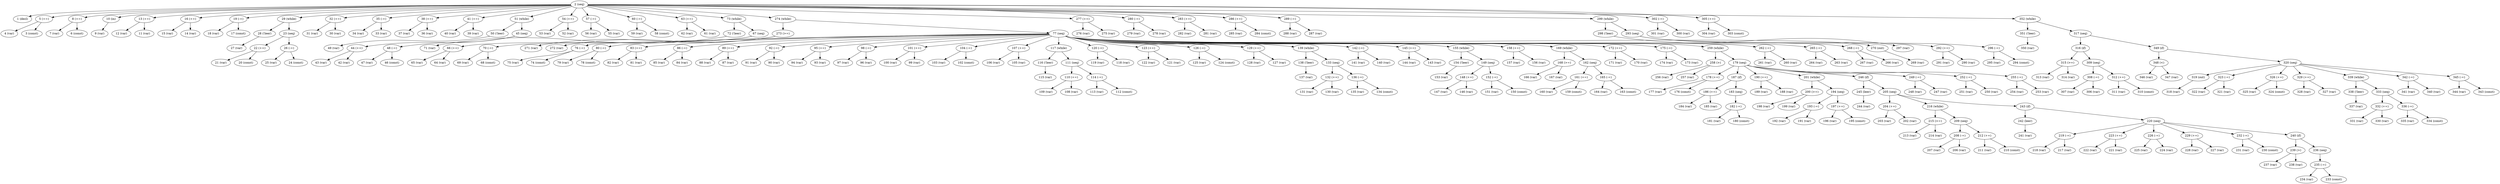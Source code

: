 digraph {
2[label="2 (seq)"]
1[label="1 (decl)"]
2 -> 1
5[label="5 (+=)"]
4[label="4 (var)"]
5 -> 4
3[label="3 (const)"]
5 -> 3
2 -> 5
8[label="8 (+=)"]
7[label="7 (var)"]
8 -> 7
6[label="6 (const)"]
8 -> 6
2 -> 8
10[label="10 (in)"]
9[label="9 (var)"]
10 -> 9
2 -> 10
13[label="13 (+=)"]
12[label="12 (var)"]
13 -> 12
11[label="11 (var)"]
13 -> 11
2 -> 13
16[label="16 (+=)"]
15[label="15 (var)"]
16 -> 15
14[label="14 (var)"]
16 -> 14
2 -> 16
19[label="19 (-=)"]
18[label="18 (var)"]
19 -> 18
17[label="17 (const)"]
19 -> 17
2 -> 19
29[label="29 (while)"]
28[label="28 (!leer)"]
27[label="27 (var)"]
28 -> 27
29 -> 28
23[label="23 (seq)"]
22[label="22 (+=)"]
21[label="21 (var)"]
22 -> 21
20[label="20 (const)"]
22 -> 20
23 -> 22
26[label="26 (-=)"]
25[label="25 (var)"]
26 -> 25
24[label="24 (const)"]
26 -> 24
23 -> 26
29 -> 23
2 -> 29
32[label="32 (+=)"]
31[label="31 (var)"]
32 -> 31
30[label="30 (var)"]
32 -> 30
2 -> 32
35[label="35 (-=)"]
34[label="34 (var)"]
35 -> 34
33[label="33 (var)"]
35 -> 33
2 -> 35
38[label="38 (+=)"]
37[label="37 (var)"]
38 -> 37
36[label="36 (var)"]
38 -> 36
2 -> 38
41[label="41 (+=)"]
40[label="40 (var)"]
41 -> 40
39[label="39 (var)"]
41 -> 39
2 -> 41
51[label="51 (while)"]
50[label="50 (!leer)"]
49[label="49 (var)"]
50 -> 49
51 -> 50
45[label="45 (seq)"]
44[label="44 (+=)"]
43[label="43 (var)"]
44 -> 43
42[label="42 (var)"]
44 -> 42
45 -> 44
48[label="48 (-=)"]
47[label="47 (var)"]
48 -> 47
46[label="46 (const)"]
48 -> 46
45 -> 48
51 -> 45
2 -> 51
54[label="54 (+=)"]
53[label="53 (var)"]
54 -> 53
52[label="52 (var)"]
54 -> 52
2 -> 54
57[label="57 (-=)"]
56[label="56 (var)"]
57 -> 56
55[label="55 (var)"]
57 -> 55
2 -> 57
60[label="60 (-=)"]
59[label="59 (var)"]
60 -> 59
58[label="58 (const)"]
60 -> 58
2 -> 60
63[label="63 (+=)"]
62[label="62 (var)"]
63 -> 62
61[label="61 (var)"]
63 -> 61
2 -> 63
73[label="73 (while)"]
72[label="72 (!leer)"]
71[label="71 (var)"]
72 -> 71
73 -> 72
67[label="67 (seq)"]
66[label="66 (+=)"]
65[label="65 (var)"]
66 -> 65
64[label="64 (var)"]
66 -> 64
67 -> 66
70[label="70 (-=)"]
69[label="69 (var)"]
70 -> 69
68[label="68 (const)"]
70 -> 68
67 -> 70
73 -> 67
2 -> 73
274[label="274 (while)"]
273[label="273 (>=)"]
271[label="271 (var)"]
273 -> 271
272[label="272 (var)"]
273 -> 272
274 -> 273
77[label="77 (seq)"]
76[label="76 (-=)"]
75[label="75 (var)"]
76 -> 75
74[label="74 (const)"]
76 -> 74
77 -> 76
80[label="80 (-=)"]
79[label="79 (var)"]
80 -> 79
78[label="78 (const)"]
80 -> 78
77 -> 80
83[label="83 (+=)"]
82[label="82 (var)"]
83 -> 82
81[label="81 (var)"]
83 -> 81
77 -> 83
86[label="86 (-=)"]
85[label="85 (var)"]
86 -> 85
84[label="84 (var)"]
86 -> 84
77 -> 86
89[label="89 (+=)"]
88[label="88 (var)"]
89 -> 88
87[label="87 (var)"]
89 -> 87
77 -> 89
92[label="92 (-=)"]
91[label="91 (var)"]
92 -> 91
90[label="90 (var)"]
92 -> 90
77 -> 92
95[label="95 (+=)"]
94[label="94 (var)"]
95 -> 94
93[label="93 (var)"]
95 -> 93
77 -> 95
98[label="98 (-=)"]
97[label="97 (var)"]
98 -> 97
96[label="96 (var)"]
98 -> 96
77 -> 98
101[label="101 (+=)"]
100[label="100 (var)"]
101 -> 100
99[label="99 (var)"]
101 -> 99
77 -> 101
104[label="104 (-=)"]
103[label="103 (var)"]
104 -> 103
102[label="102 (const)"]
104 -> 102
77 -> 104
107[label="107 (+=)"]
106[label="106 (var)"]
107 -> 106
105[label="105 (var)"]
107 -> 105
77 -> 107
117[label="117 (while)"]
116[label="116 (!leer)"]
115[label="115 (var)"]
116 -> 115
117 -> 116
111[label="111 (seq)"]
110[label="110 (+=)"]
109[label="109 (var)"]
110 -> 109
108[label="108 (var)"]
110 -> 108
111 -> 110
114[label="114 (-=)"]
113[label="113 (var)"]
114 -> 113
112[label="112 (const)"]
114 -> 112
111 -> 114
117 -> 111
77 -> 117
120[label="120 (-=)"]
119[label="119 (var)"]
120 -> 119
118[label="118 (var)"]
120 -> 118
77 -> 120
123[label="123 (+=)"]
122[label="122 (var)"]
123 -> 122
121[label="121 (var)"]
123 -> 121
77 -> 123
126[label="126 (-=)"]
125[label="125 (var)"]
126 -> 125
124[label="124 (const)"]
126 -> 124
77 -> 126
129[label="129 (+=)"]
128[label="128 (var)"]
129 -> 128
127[label="127 (var)"]
129 -> 127
77 -> 129
139[label="139 (while)"]
138[label="138 (!leer)"]
137[label="137 (var)"]
138 -> 137
139 -> 138
133[label="133 (seq)"]
132[label="132 (+=)"]
131[label="131 (var)"]
132 -> 131
130[label="130 (var)"]
132 -> 130
133 -> 132
136[label="136 (-=)"]
135[label="135 (var)"]
136 -> 135
134[label="134 (const)"]
136 -> 134
133 -> 136
139 -> 133
77 -> 139
142[label="142 (-=)"]
141[label="141 (var)"]
142 -> 141
140[label="140 (var)"]
142 -> 140
77 -> 142
145[label="145 (+=)"]
144[label="144 (var)"]
145 -> 144
143[label="143 (var)"]
145 -> 143
77 -> 145
155[label="155 (while)"]
154[label="154 (!leer)"]
153[label="153 (var)"]
154 -> 153
155 -> 154
149[label="149 (seq)"]
148[label="148 (+=)"]
147[label="147 (var)"]
148 -> 147
146[label="146 (var)"]
148 -> 146
149 -> 148
152[label="152 (-=)"]
151[label="151 (var)"]
152 -> 151
150[label="150 (const)"]
152 -> 150
149 -> 152
155 -> 149
77 -> 155
158[label="158 (+=)"]
157[label="157 (var)"]
158 -> 157
156[label="156 (var)"]
158 -> 156
77 -> 158
169[label="169 (while)"]
168[label="168 (>=)"]
166[label="166 (var)"]
168 -> 166
167[label="167 (var)"]
168 -> 167
169 -> 168
162[label="162 (seq)"]
161[label="161 (+=)"]
160[label="160 (var)"]
161 -> 160
159[label="159 (const)"]
161 -> 159
162 -> 161
165[label="165 (-=)"]
164[label="164 (var)"]
165 -> 164
163[label="163 (const)"]
165 -> 163
162 -> 165
169 -> 162
77 -> 169
172[label="172 (+=)"]
171[label="171 (var)"]
172 -> 171
170[label="170 (var)"]
172 -> 170
77 -> 172
175[label="175 (-=)"]
174[label="174 (var)"]
175 -> 174
173[label="173 (var)"]
175 -> 173
77 -> 175
259[label="259 (while)"]
258[label="258 (>)"]
256[label="256 (var)"]
258 -> 256
257[label="257 (var)"]
258 -> 257
259 -> 258
179[label="179 (seq)"]
178[label="178 (+=)"]
177[label="177 (var)"]
178 -> 177
176[label="176 (const)"]
178 -> 176
179 -> 178
187[label="187 (if)"]
186[label="186 (==)"]
184[label="184 (var)"]
186 -> 184
185[label="185 (var)"]
186 -> 185
187 -> 186
183[label="183 (seq)"]
182[label="182 (-=)"]
181[label="181 (var)"]
182 -> 181
180[label="180 (const)"]
182 -> 180
183 -> 182
187 -> 183
179 -> 187
190[label="190 (+=)"]
189[label="189 (var)"]
190 -> 189
188[label="188 (var)"]
190 -> 188
179 -> 190
201[label="201 (while)"]
200[label="200 (>=)"]
198[label="198 (var)"]
200 -> 198
199[label="199 (var)"]
200 -> 199
201 -> 200
194[label="194 (seq)"]
193[label="193 (-=)"]
192[label="192 (var)"]
193 -> 192
191[label="191 (var)"]
193 -> 191
194 -> 193
197[label="197 (+=)"]
196[label="196 (var)"]
197 -> 196
195[label="195 (const)"]
197 -> 195
194 -> 197
201 -> 194
179 -> 201
246[label="246 (if)"]
245[label="245 (leer)"]
244[label="244 (var)"]
245 -> 244
246 -> 245
205[label="205 (seq)"]
204[label="204 (+=)"]
203[label="203 (var)"]
204 -> 203
202[label="202 (var)"]
204 -> 202
205 -> 204
216[label="216 (while)"]
215[label="215 (>=)"]
213[label="213 (var)"]
215 -> 213
214[label="214 (var)"]
215 -> 214
216 -> 215
209[label="209 (seq)"]
208[label="208 (-=)"]
207[label="207 (var)"]
208 -> 207
206[label="206 (var)"]
208 -> 206
209 -> 208
212[label="212 (+=)"]
211[label="211 (var)"]
212 -> 211
210[label="210 (const)"]
212 -> 210
209 -> 212
216 -> 209
205 -> 216
243[label="243 (if)"]
242[label="242 (leer)"]
241[label="241 (var)"]
242 -> 241
243 -> 242
220[label="220 (seq)"]
219[label="219 (-=)"]
218[label="218 (var)"]
219 -> 218
217[label="217 (var)"]
219 -> 217
220 -> 219
223[label="223 (+=)"]
222[label="222 (var)"]
223 -> 222
221[label="221 (var)"]
223 -> 221
220 -> 223
226[label="226 (-=)"]
225[label="225 (var)"]
226 -> 225
224[label="224 (var)"]
226 -> 224
220 -> 226
229[label="229 (+=)"]
228[label="228 (var)"]
229 -> 228
227[label="227 (var)"]
229 -> 227
220 -> 229
232[label="232 (-=)"]
231[label="231 (var)"]
232 -> 231
230[label="230 (const)"]
232 -> 230
220 -> 232
240[label="240 (if)"]
239[label="239 (>)"]
237[label="237 (var)"]
239 -> 237
238[label="238 (var)"]
239 -> 238
240 -> 239
236[label="236 (seq)"]
235[label="235 (-=)"]
234[label="234 (var)"]
235 -> 234
233[label="233 (const)"]
235 -> 233
236 -> 235
240 -> 236
220 -> 240
243 -> 220
205 -> 243
246 -> 205
179 -> 246
249[label="249 (-=)"]
248[label="248 (var)"]
249 -> 248
247[label="247 (var)"]
249 -> 247
179 -> 249
252[label="252 (-=)"]
251[label="251 (var)"]
252 -> 251
250[label="250 (var)"]
252 -> 250
179 -> 252
255[label="255 (-=)"]
254[label="254 (var)"]
255 -> 254
253[label="253 (var)"]
255 -> 253
179 -> 255
259 -> 179
77 -> 259
262[label="262 (-=)"]
261[label="261 (var)"]
262 -> 261
260[label="260 (var)"]
262 -> 260
77 -> 262
265[label="265 (-=)"]
264[label="264 (var)"]
265 -> 264
263[label="263 (var)"]
265 -> 263
77 -> 265
268[label="268 (-=)"]
267[label="267 (var)"]
268 -> 267
266[label="266 (var)"]
268 -> 266
77 -> 268
270[label="270 (out)"]
269[label="269 (var)"]
270 -> 269
77 -> 270
274 -> 77
2 -> 274
277[label="277 (+=)"]
276[label="276 (var)"]
277 -> 276
275[label="275 (var)"]
277 -> 275
2 -> 277
280[label="280 (-=)"]
279[label="279 (var)"]
280 -> 279
278[label="278 (var)"]
280 -> 278
2 -> 280
283[label="283 (+=)"]
282[label="282 (var)"]
283 -> 282
281[label="281 (var)"]
283 -> 281
2 -> 283
286[label="286 (+=)"]
285[label="285 (var)"]
286 -> 285
284[label="284 (const)"]
286 -> 284
2 -> 286
289[label="289 (-=)"]
288[label="288 (var)"]
289 -> 288
287[label="287 (var)"]
289 -> 287
2 -> 289
299[label="299 (while)"]
298[label="298 (!leer)"]
297[label="297 (var)"]
298 -> 297
299 -> 298
293[label="293 (seq)"]
292[label="292 (+=)"]
291[label="291 (var)"]
292 -> 291
290[label="290 (var)"]
292 -> 290
293 -> 292
296[label="296 (-=)"]
295[label="295 (var)"]
296 -> 295
294[label="294 (const)"]
296 -> 294
293 -> 296
299 -> 293
2 -> 299
302[label="302 (-=)"]
301[label="301 (var)"]
302 -> 301
300[label="300 (var)"]
302 -> 300
2 -> 302
305[label="305 (+=)"]
304[label="304 (var)"]
305 -> 304
303[label="303 (const)"]
305 -> 303
2 -> 305
352[label="352 (while)"]
351[label="351 (!leer)"]
350[label="350 (var)"]
351 -> 350
352 -> 351
317[label="317 (seq)"]
316[label="316 (if)"]
315[label="315 (>=)"]
313[label="313 (var)"]
315 -> 313
314[label="314 (var)"]
315 -> 314
316 -> 315
309[label="309 (seq)"]
308[label="308 (-=)"]
307[label="307 (var)"]
308 -> 307
306[label="306 (var)"]
308 -> 306
309 -> 308
312[label="312 (+=)"]
311[label="311 (var)"]
312 -> 311
310[label="310 (const)"]
312 -> 310
309 -> 312
316 -> 309
317 -> 316
349[label="349 (if)"]
348[label="348 (<)"]
346[label="346 (var)"]
348 -> 346
347[label="347 (var)"]
348 -> 347
349 -> 348
320[label="320 (seq)"]
319[label="319 (out)"]
318[label="318 (var)"]
319 -> 318
320 -> 319
323[label="323 (-=)"]
322[label="322 (var)"]
323 -> 322
321[label="321 (var)"]
323 -> 321
320 -> 323
326[label="326 (+=)"]
325[label="325 (var)"]
326 -> 325
324[label="324 (const)"]
326 -> 324
320 -> 326
329[label="329 (+=)"]
328[label="328 (var)"]
329 -> 328
327[label="327 (var)"]
329 -> 327
320 -> 329
339[label="339 (while)"]
338[label="338 (!leer)"]
337[label="337 (var)"]
338 -> 337
339 -> 338
333[label="333 (seq)"]
332[label="332 (+=)"]
331[label="331 (var)"]
332 -> 331
330[label="330 (var)"]
332 -> 330
333 -> 332
336[label="336 (-=)"]
335[label="335 (var)"]
336 -> 335
334[label="334 (const)"]
336 -> 334
333 -> 336
339 -> 333
320 -> 339
342[label="342 (-=)"]
341[label="341 (var)"]
342 -> 341
340[label="340 (var)"]
342 -> 340
320 -> 342
345[label="345 (-=)"]
344[label="344 (var)"]
345 -> 344
343[label="343 (const)"]
345 -> 343
320 -> 345
349 -> 320
317 -> 349
352 -> 317
2 -> 352
}
